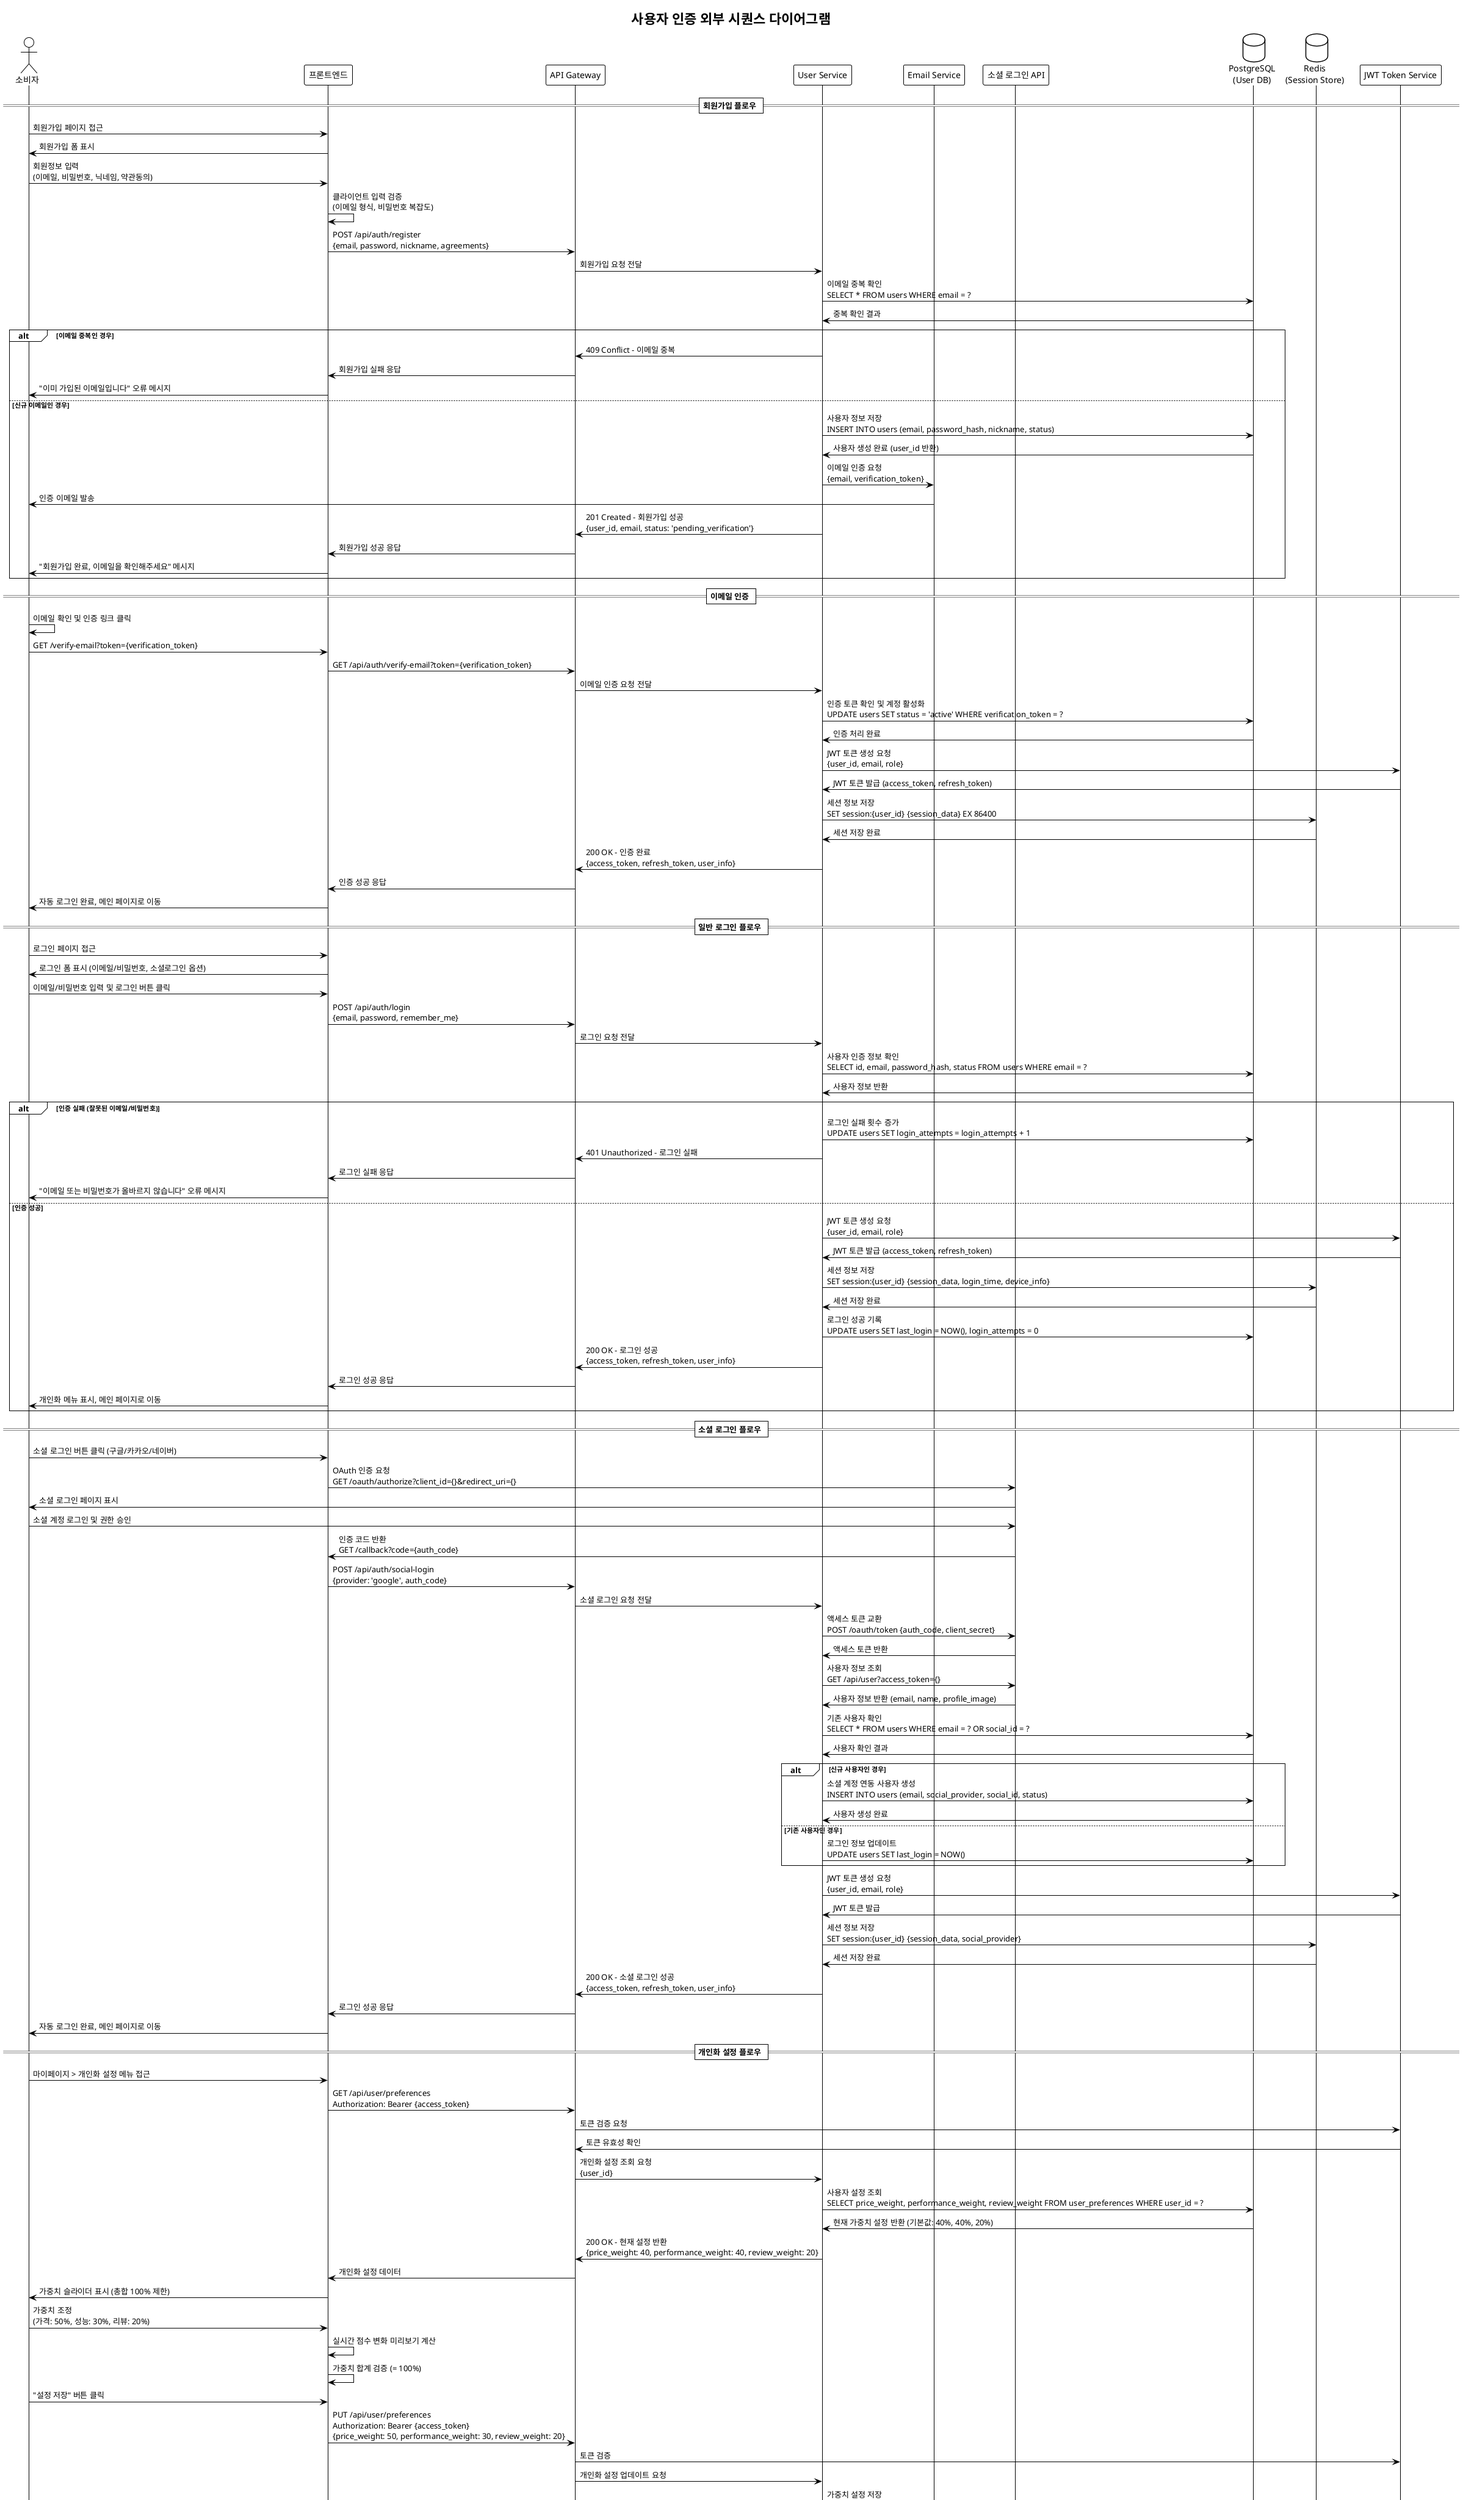 @startuml 사용자인증
!theme mono

title 사용자 인증 외부 시퀀스 다이어그램

actor "소비자" as User
participant "프론트엔드" as Frontend
participant "API Gateway" as Gateway
participant "User Service" as UserService
participant "Email Service" as EmailService
participant "소셜 로그인 API" as SocialAPI
database "PostgreSQL\n(User DB)" as UserDB
database "Redis\n(Session Store)" as Redis
participant "JWT Token Service" as JWTService

== 회원가입 플로우 ==

User -> Frontend: 회원가입 페이지 접근
Frontend -> User: 회원가입 폼 표시

User -> Frontend: 회원정보 입력\n(이메일, 비밀번호, 닉네임, 약관동의)
Frontend -> Frontend: 클라이언트 입력 검증\n(이메일 형식, 비밀번호 복잡도)

Frontend -> Gateway: POST /api/auth/register\n{email, password, nickname, agreements}
Gateway -> UserService: 회원가입 요청 전달

UserService -> UserDB: 이메일 중복 확인\nSELECT * FROM users WHERE email = ?
UserDB -> UserService: 중복 확인 결과

alt 이메일 중복인 경우
    UserService -> Gateway: 409 Conflict - 이메일 중복
    Gateway -> Frontend: 회원가입 실패 응답
    Frontend -> User: "이미 가입된 이메일입니다" 오류 메시지
else 신규 이메일인 경우
    UserService -> UserDB: 사용자 정보 저장\nINSERT INTO users (email, password_hash, nickname, status)
    UserDB -> UserService: 사용자 생성 완료 (user_id 반환)
    
    UserService -> EmailService: 이메일 인증 요청\n{email, verification_token}
    EmailService -> User: 인증 이메일 발송
    
    UserService -> Gateway: 201 Created - 회원가입 성공\n{user_id, email, status: 'pending_verification'}
    Gateway -> Frontend: 회원가입 성공 응답
    Frontend -> User: "회원가입 완료, 이메일을 확인해주세요" 메시지
end

== 이메일 인증 ==

User -> User: 이메일 확인 및 인증 링크 클릭
User -> Frontend: GET /verify-email?token={verification_token}

Frontend -> Gateway: GET /api/auth/verify-email?token={verification_token}
Gateway -> UserService: 이메일 인증 요청 전달

UserService -> UserDB: 인증 토큰 확인 및 계정 활성화\nUPDATE users SET status = 'active' WHERE verification_token = ?
UserDB -> UserService: 인증 처리 완료

UserService -> JWTService: JWT 토큰 생성 요청\n{user_id, email, role}
JWTService -> UserService: JWT 토큰 발급 (access_token, refresh_token)

UserService -> Redis: 세션 정보 저장\nSET session:{user_id} {session_data} EX 86400
Redis -> UserService: 세션 저장 완료

UserService -> Gateway: 200 OK - 인증 완료\n{access_token, refresh_token, user_info}
Gateway -> Frontend: 인증 성공 응답
Frontend -> User: 자동 로그인 완료, 메인 페이지로 이동

== 일반 로그인 플로우 ==

User -> Frontend: 로그인 페이지 접근
Frontend -> User: 로그인 폼 표시 (이메일/비밀번호, 소셜로그인 옵션)

User -> Frontend: 이메일/비밀번호 입력 및 로그인 버튼 클릭
Frontend -> Gateway: POST /api/auth/login\n{email, password, remember_me}
Gateway -> UserService: 로그인 요청 전달

UserService -> UserDB: 사용자 인증 정보 확인\nSELECT id, email, password_hash, status FROM users WHERE email = ?
UserDB -> UserService: 사용자 정보 반환

alt 인증 실패 (잘못된 이메일/비밀번호)
    UserService -> UserDB: 로그인 실패 횟수 증가\nUPDATE users SET login_attempts = login_attempts + 1
    UserService -> Gateway: 401 Unauthorized - 로그인 실패
    Gateway -> Frontend: 로그인 실패 응답
    Frontend -> User: "이메일 또는 비밀번호가 올바르지 않습니다" 오류 메시지
else 인증 성공
    UserService -> JWTService: JWT 토큰 생성 요청\n{user_id, email, role}
    JWTService -> UserService: JWT 토큰 발급 (access_token, refresh_token)
    
    UserService -> Redis: 세션 정보 저장\nSET session:{user_id} {session_data, login_time, device_info}
    Redis -> UserService: 세션 저장 완료
    
    UserService -> UserDB: 로그인 성공 기록\nUPDATE users SET last_login = NOW(), login_attempts = 0
    
    UserService -> Gateway: 200 OK - 로그인 성공\n{access_token, refresh_token, user_info}
    Gateway -> Frontend: 로그인 성공 응답
    Frontend -> User: 개인화 메뉴 표시, 메인 페이지로 이동
end

== 소셜 로그인 플로우 ==

User -> Frontend: 소셜 로그인 버튼 클릭 (구글/카카오/네이버)
Frontend -> SocialAPI: OAuth 인증 요청\nGET /oauth/authorize?client_id={}&redirect_uri={}
SocialAPI -> User: 소셜 로그인 페이지 표시

User -> SocialAPI: 소셜 계정 로그인 및 권한 승인
SocialAPI -> Frontend: 인증 코드 반환\nGET /callback?code={auth_code}

Frontend -> Gateway: POST /api/auth/social-login\n{provider: 'google', auth_code}
Gateway -> UserService: 소셜 로그인 요청 전달

UserService -> SocialAPI: 액세스 토큰 교환\nPOST /oauth/token {auth_code, client_secret}
SocialAPI -> UserService: 액세스 토큰 반환

UserService -> SocialAPI: 사용자 정보 조회\nGET /api/user?access_token={}
SocialAPI -> UserService: 사용자 정보 반환 (email, name, profile_image)

UserService -> UserDB: 기존 사용자 확인\nSELECT * FROM users WHERE email = ? OR social_id = ?
UserDB -> UserService: 사용자 확인 결과

alt 신규 사용자인 경우
    UserService -> UserDB: 소셜 계정 연동 사용자 생성\nINSERT INTO users (email, social_provider, social_id, status)
    UserDB -> UserService: 사용자 생성 완료
else 기존 사용자인 경우
    UserService -> UserDB: 로그인 정보 업데이트\nUPDATE users SET last_login = NOW()
end

UserService -> JWTService: JWT 토큰 생성 요청\n{user_id, email, role}
JWTService -> UserService: JWT 토큰 발급

UserService -> Redis: 세션 정보 저장\nSET session:{user_id} {session_data, social_provider}
Redis -> UserService: 세션 저장 완료

UserService -> Gateway: 200 OK - 소셜 로그인 성공\n{access_token, refresh_token, user_info}
Gateway -> Frontend: 로그인 성공 응답
Frontend -> User: 자동 로그인 완료, 메인 페이지로 이동

== 개인화 설정 플로우 ==

User -> Frontend: 마이페이지 > 개인화 설정 메뉴 접근
Frontend -> Gateway: GET /api/user/preferences\nAuthorization: Bearer {access_token}
Gateway -> JWTService: 토큰 검증 요청
JWTService -> Gateway: 토큰 유효성 확인

Gateway -> UserService: 개인화 설정 조회 요청\n{user_id}
UserService -> UserDB: 사용자 설정 조회\nSELECT price_weight, performance_weight, review_weight FROM user_preferences WHERE user_id = ?
UserDB -> UserService: 현재 가중치 설정 반환 (기본값: 40%, 40%, 20%)

UserService -> Gateway: 200 OK - 현재 설정 반환\n{price_weight: 40, performance_weight: 40, review_weight: 20}
Gateway -> Frontend: 개인화 설정 데이터
Frontend -> User: 가중치 슬라이더 표시 (총합 100% 제한)

User -> Frontend: 가중치 조정\n(가격: 50%, 성능: 30%, 리뷰: 20%)
Frontend -> Frontend: 실시간 점수 변화 미리보기 계산
Frontend -> Frontend: 가중치 합계 검증 (= 100%)

User -> Frontend: "설정 저장" 버튼 클릭
Frontend -> Gateway: PUT /api/user/preferences\nAuthorization: Bearer {access_token}\n{price_weight: 50, performance_weight: 30, review_weight: 20}
Gateway -> JWTService: 토큰 검증
Gateway -> UserService: 개인화 설정 업데이트 요청

UserService -> UserDB: 가중치 설정 저장\nUPDATE user_preferences SET price_weight = ?, performance_weight = ?, review_weight = ?, updated_at = NOW()
UserDB -> UserService: 설정 업데이트 완료

UserService -> Redis: 개인화 설정 캐시 업데이트\nSET user_pref:{user_id} {weight_settings} EX 3600
Redis -> UserService: 캐시 업데이트 완료

UserService -> Gateway: 200 OK - 설정 저장 완료\n{message: "개인화 설정이 저장되었습니다"}
Gateway -> Frontend: 설정 저장 성공 응답
Frontend -> User: "설정이 저장되었습니다. 이제 개인화된 가성비 점수를 확인할 수 있습니다" 성공 메시지

note over User, Redis
**보안 고려사항**
- JWT 토큰: RS256 알고리즘 사용, 15분 만료
- Refresh Token: 30일 만료, Redis에 저장하여 무효화 가능
- 비밀번호: bcrypt 해싱 (cost factor 12)
- 로그인 실패: 5회 초과시 계정 잠금 (30분)
- 세션 관리: Redis TTL을 통한 자동 만료
- HTTPS 강제, CORS 설정, Rate Limiting 적용
end note

@enduml